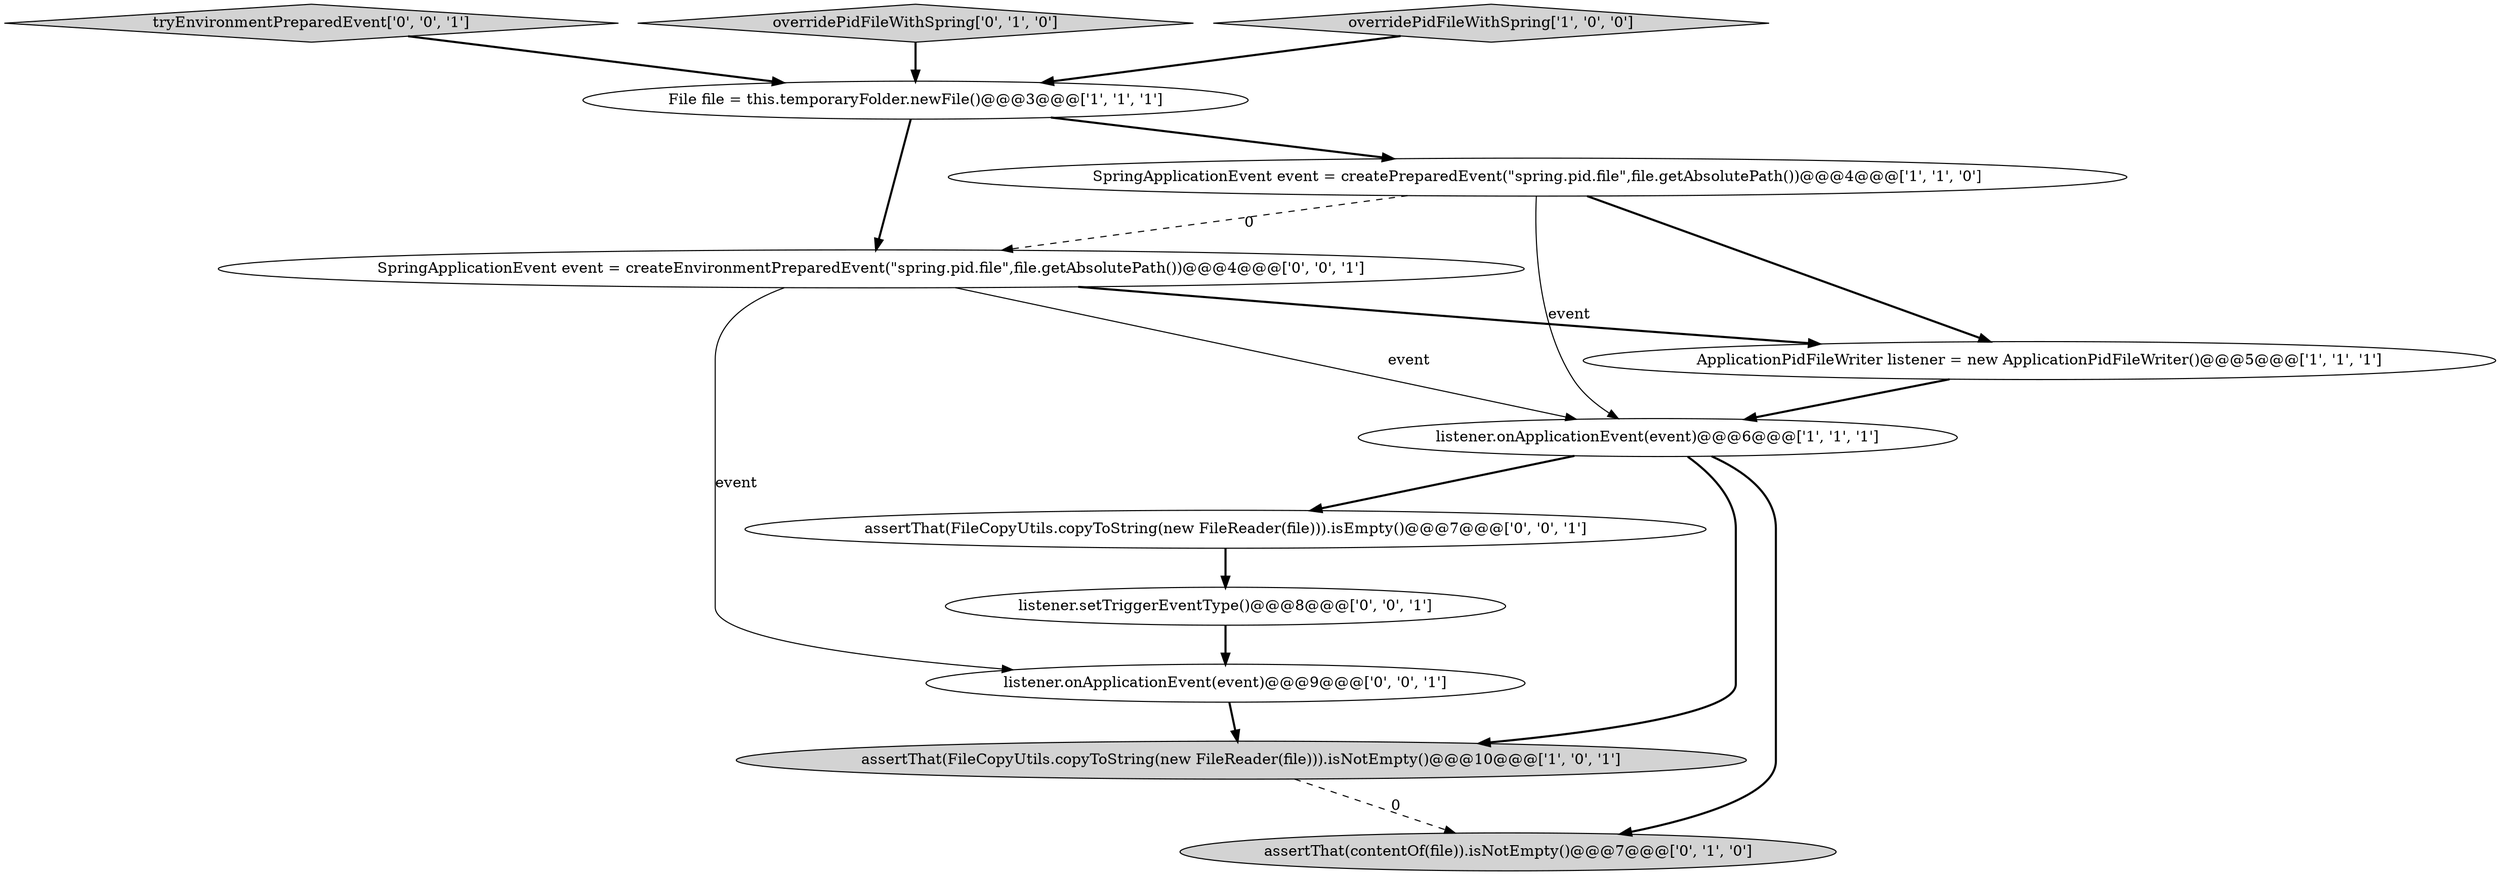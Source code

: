 digraph {
9 [style = filled, label = "assertThat(FileCopyUtils.copyToString(new FileReader(file))).isEmpty()@@@7@@@['0', '0', '1']", fillcolor = white, shape = ellipse image = "AAA0AAABBB3BBB"];
1 [style = filled, label = "ApplicationPidFileWriter listener = new ApplicationPidFileWriter()@@@5@@@['1', '1', '1']", fillcolor = white, shape = ellipse image = "AAA0AAABBB1BBB"];
0 [style = filled, label = "File file = this.temporaryFolder.newFile()@@@3@@@['1', '1', '1']", fillcolor = white, shape = ellipse image = "AAA0AAABBB1BBB"];
2 [style = filled, label = "listener.onApplicationEvent(event)@@@6@@@['1', '1', '1']", fillcolor = white, shape = ellipse image = "AAA0AAABBB1BBB"];
5 [style = filled, label = "SpringApplicationEvent event = createPreparedEvent(\"spring.pid.file\",file.getAbsolutePath())@@@4@@@['1', '1', '0']", fillcolor = white, shape = ellipse image = "AAA0AAABBB1BBB"];
8 [style = filled, label = "tryEnvironmentPreparedEvent['0', '0', '1']", fillcolor = lightgray, shape = diamond image = "AAA0AAABBB3BBB"];
11 [style = filled, label = "listener.setTriggerEventType()@@@8@@@['0', '0', '1']", fillcolor = white, shape = ellipse image = "AAA0AAABBB3BBB"];
7 [style = filled, label = "overridePidFileWithSpring['0', '1', '0']", fillcolor = lightgray, shape = diamond image = "AAA0AAABBB2BBB"];
4 [style = filled, label = "overridePidFileWithSpring['1', '0', '0']", fillcolor = lightgray, shape = diamond image = "AAA0AAABBB1BBB"];
10 [style = filled, label = "SpringApplicationEvent event = createEnvironmentPreparedEvent(\"spring.pid.file\",file.getAbsolutePath())@@@4@@@['0', '0', '1']", fillcolor = white, shape = ellipse image = "AAA0AAABBB3BBB"];
12 [style = filled, label = "listener.onApplicationEvent(event)@@@9@@@['0', '0', '1']", fillcolor = white, shape = ellipse image = "AAA0AAABBB3BBB"];
3 [style = filled, label = "assertThat(FileCopyUtils.copyToString(new FileReader(file))).isNotEmpty()@@@10@@@['1', '0', '1']", fillcolor = lightgray, shape = ellipse image = "AAA0AAABBB1BBB"];
6 [style = filled, label = "assertThat(contentOf(file)).isNotEmpty()@@@7@@@['0', '1', '0']", fillcolor = lightgray, shape = ellipse image = "AAA1AAABBB2BBB"];
2->6 [style = bold, label=""];
0->10 [style = bold, label=""];
10->1 [style = bold, label=""];
5->2 [style = solid, label="event"];
2->9 [style = bold, label=""];
5->10 [style = dashed, label="0"];
3->6 [style = dashed, label="0"];
0->5 [style = bold, label=""];
10->12 [style = solid, label="event"];
9->11 [style = bold, label=""];
11->12 [style = bold, label=""];
12->3 [style = bold, label=""];
7->0 [style = bold, label=""];
1->2 [style = bold, label=""];
8->0 [style = bold, label=""];
10->2 [style = solid, label="event"];
4->0 [style = bold, label=""];
2->3 [style = bold, label=""];
5->1 [style = bold, label=""];
}
